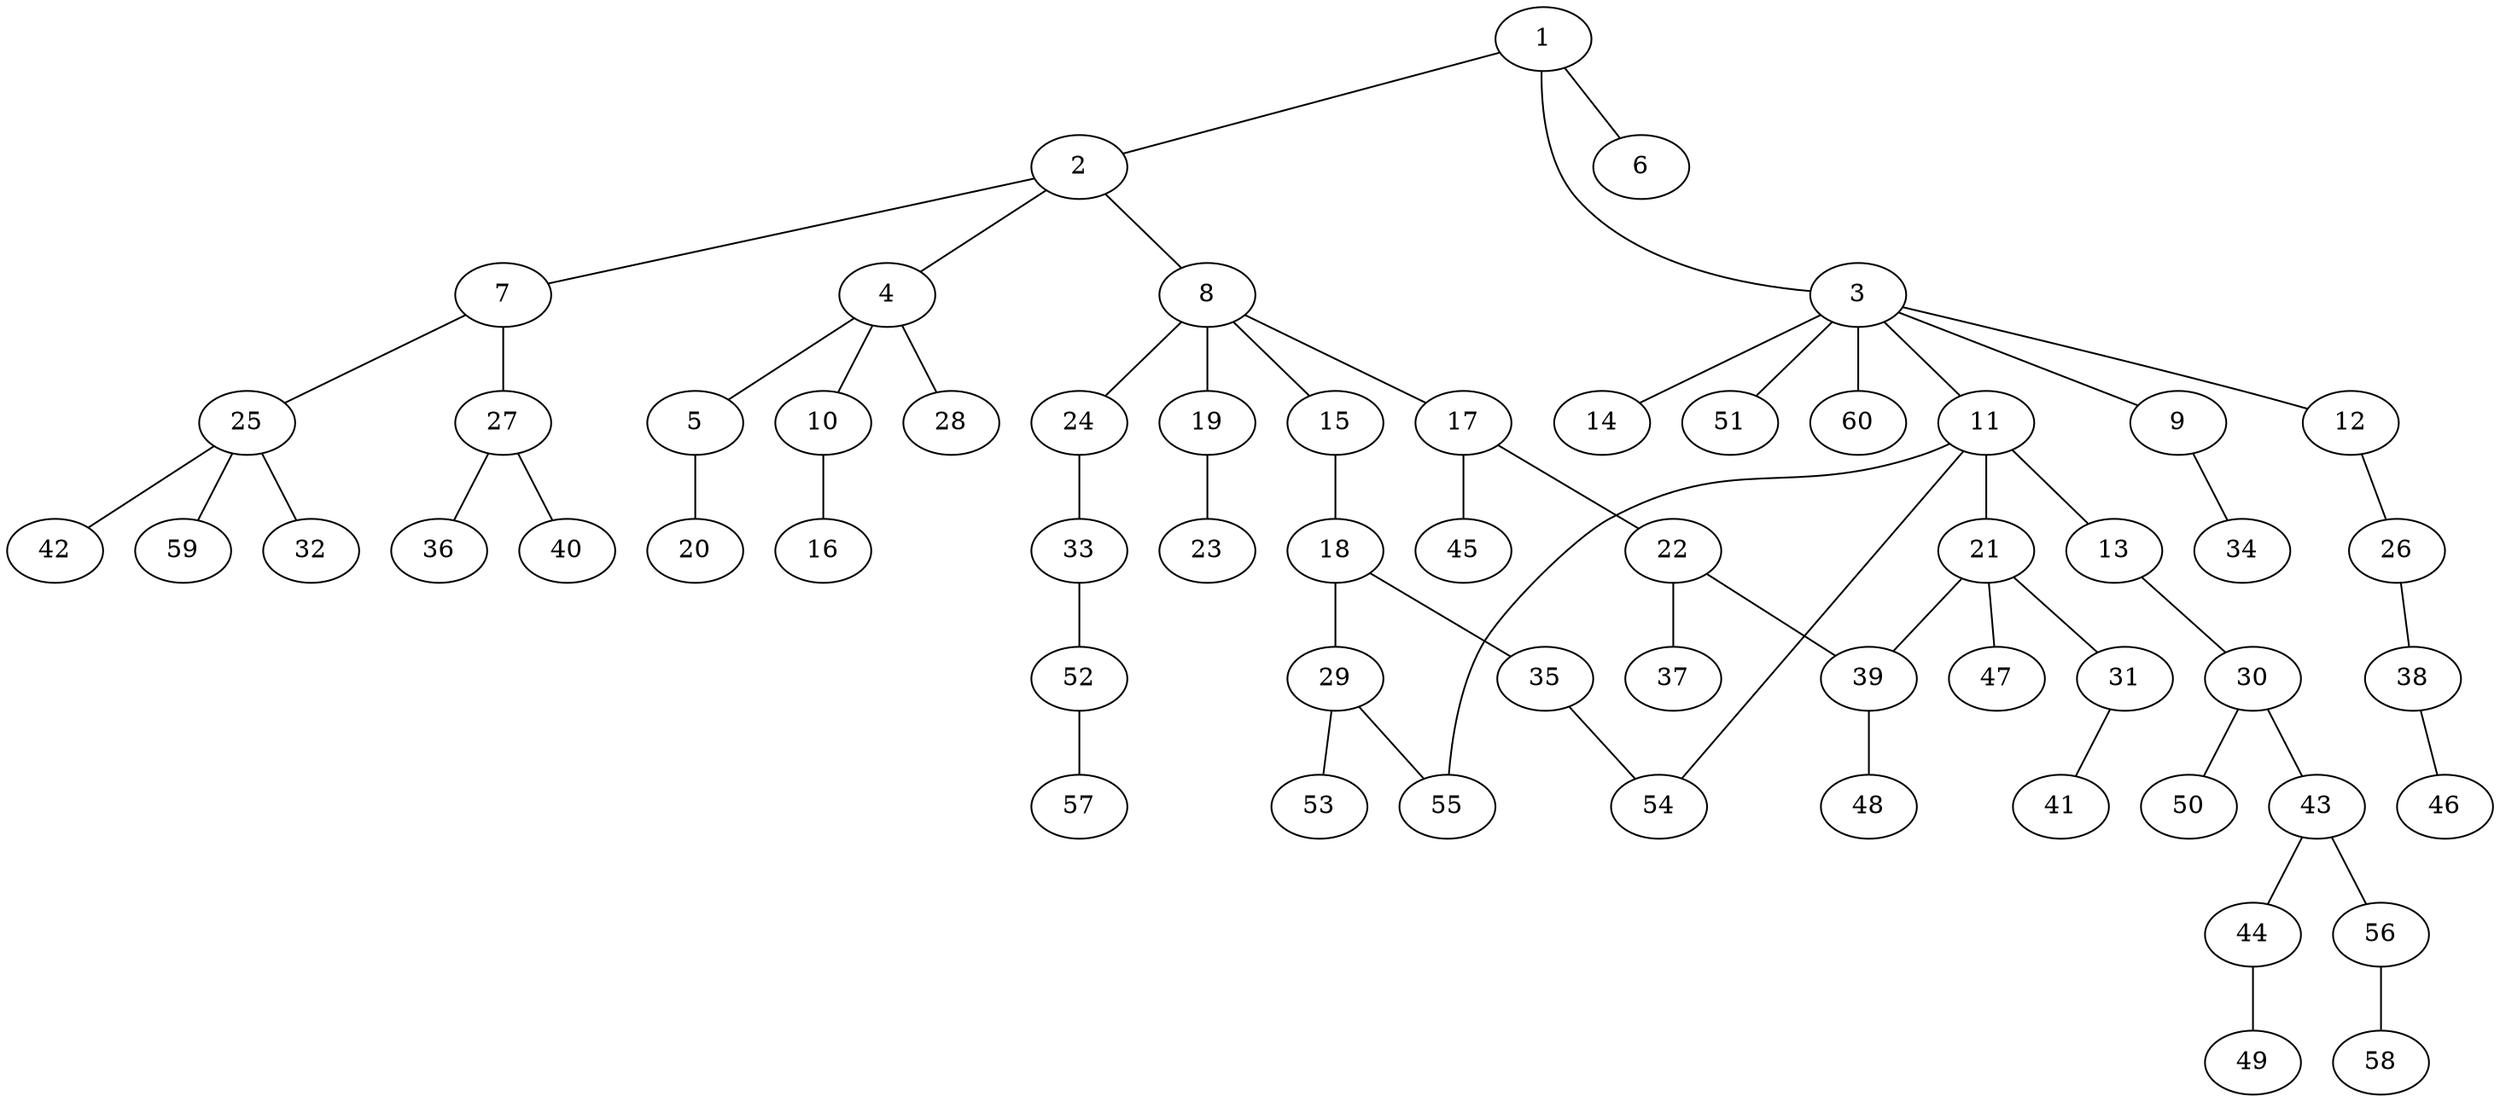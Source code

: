 graph graphname {1--2
1--3
1--6
2--4
2--7
2--8
3--9
3--11
3--12
3--14
3--51
3--60
4--5
4--10
4--28
5--20
7--25
7--27
8--15
8--17
8--19
8--24
9--34
10--16
11--13
11--21
11--54
11--55
12--26
13--30
15--18
17--22
17--45
18--29
18--35
19--23
21--31
21--39
21--47
22--37
22--39
24--33
25--32
25--42
25--59
26--38
27--36
27--40
29--53
29--55
30--43
30--50
31--41
33--52
35--54
38--46
39--48
43--44
43--56
44--49
52--57
56--58
}